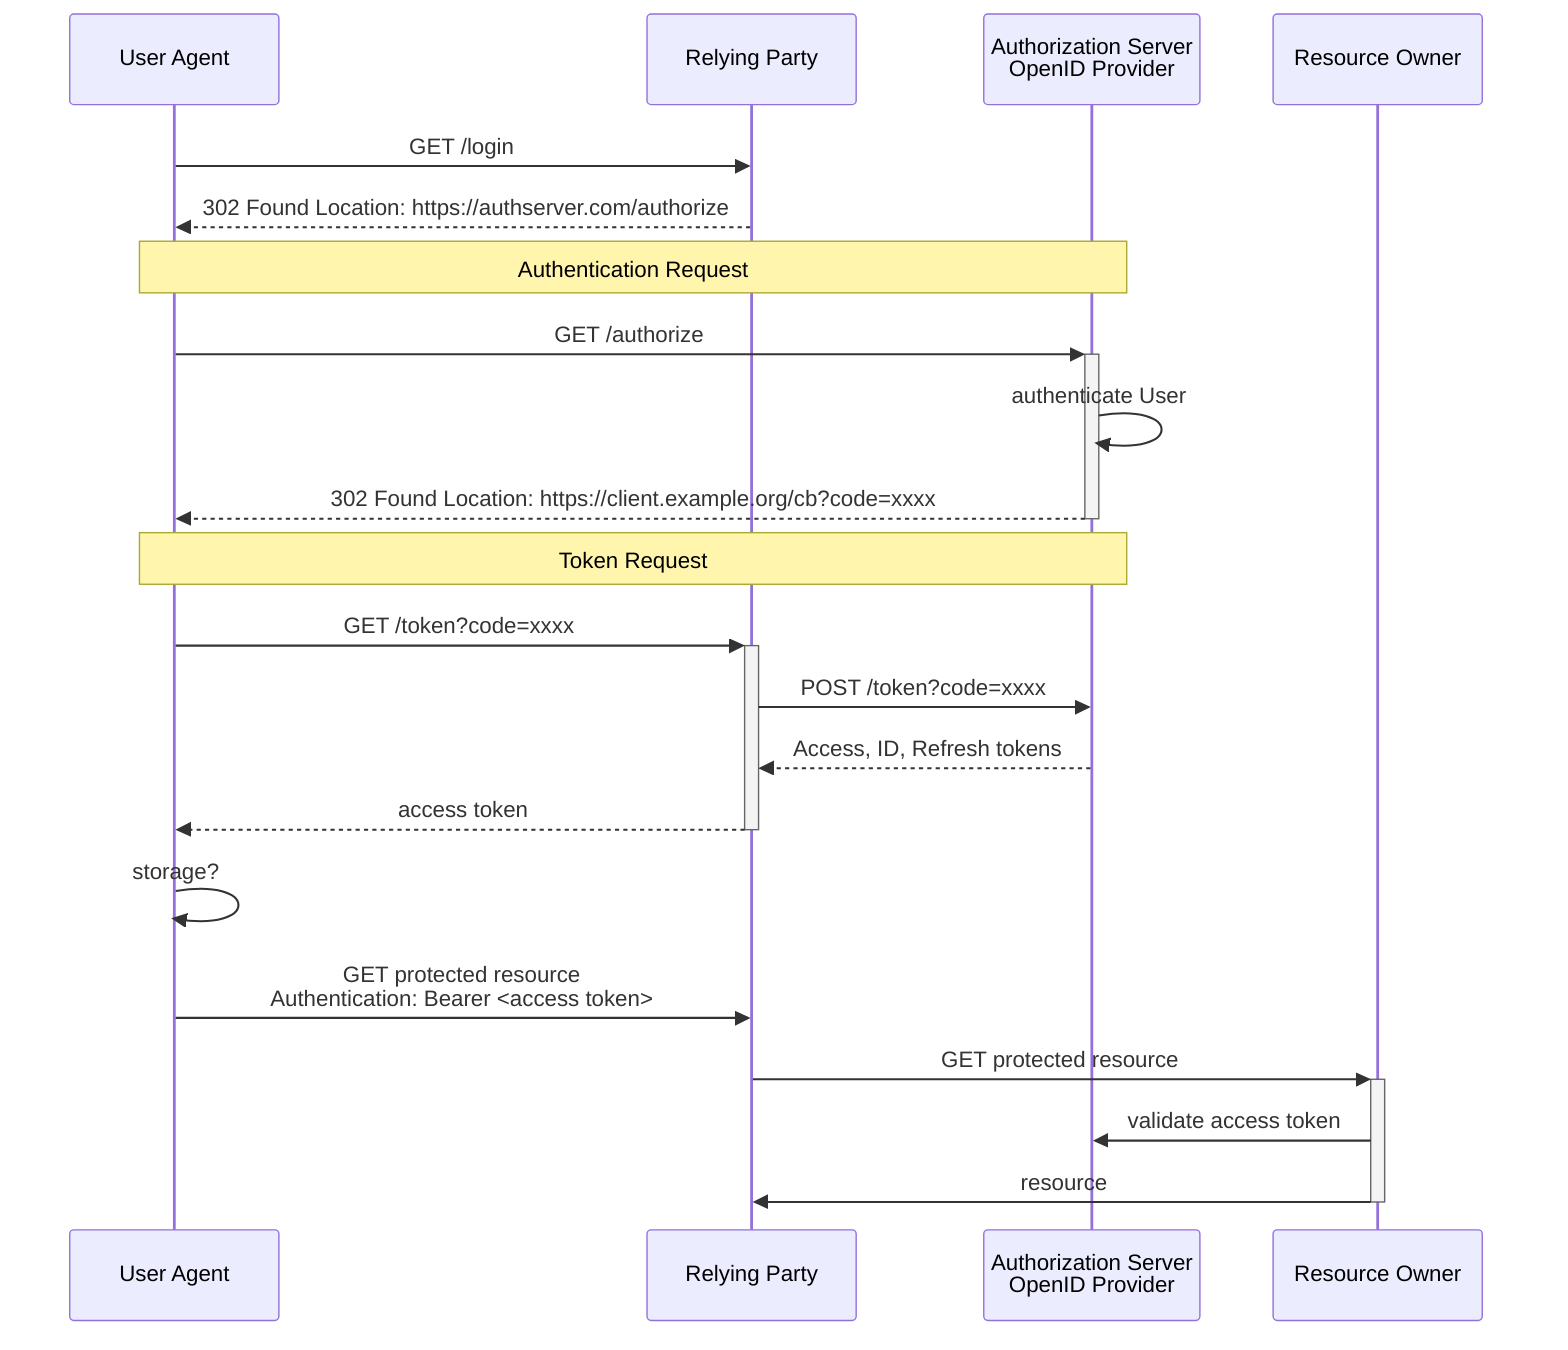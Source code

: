 sequenceDiagram
    participant UA as User Agent
    participant RP as Relying Party
    participant AS as Authorization Server<br>OpenID Provider
    participant RO as Resource Owner
    UA->> RP: GET /login
    RP -->> UA: 302 Found Location: https://authserver.com/authorize
    Note over UA,AS: Authentication Request
    UA ->>+ AS: GET /authorize
    AS ->> AS: authenticate User
    AS -->>- UA: 302 Found Location: https://client.example.org/cb?code=xxxx
    Note over UA,AS: Token Request
    UA ->>+ RP: GET /token?code=xxxx
    RP ->> AS: POST /token?code=xxxx
    AS -->> RP: Access, ID, Refresh tokens
    RP -->>- UA: access token
    UA ->> UA: storage?
    UA ->> RP: GET protected resource<br>Authentication: Bearer <access token>
    RP ->>+ RO: GET protected resource
    RO ->> AS: validate access token
    RO ->>- RP: resource